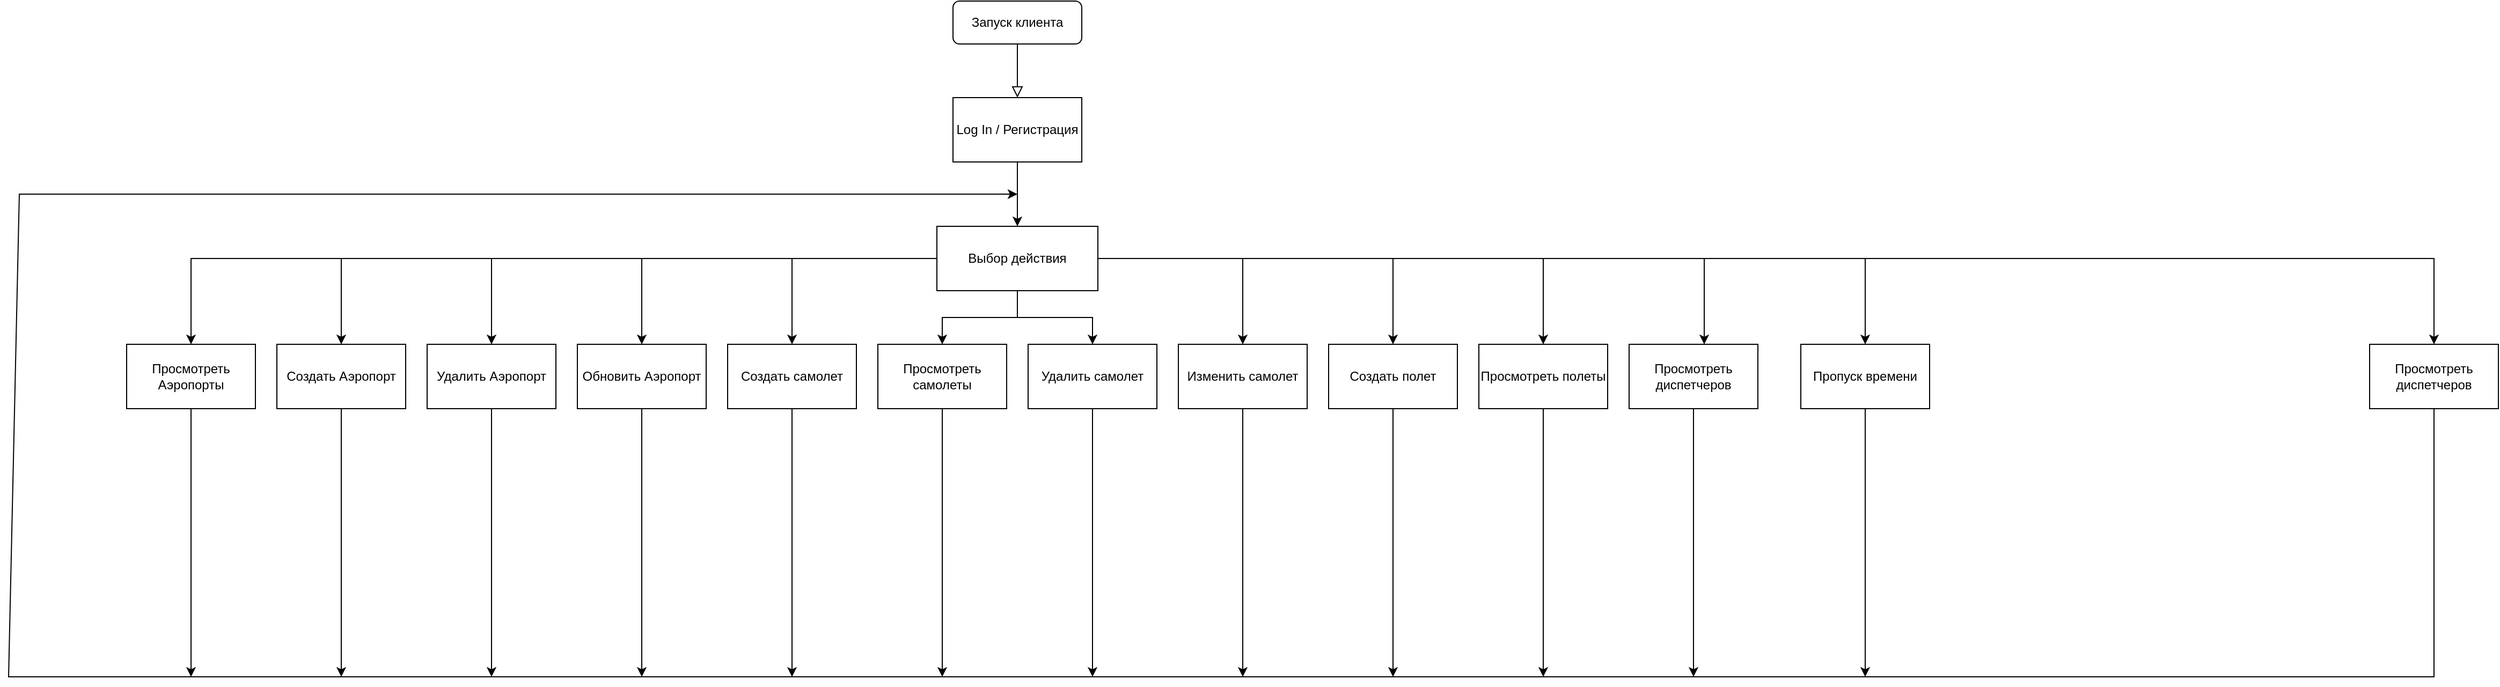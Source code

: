 <mxfile version="24.8.4">
  <diagram id="C5RBs43oDa-KdzZeNtuy" name="Page-1">
    <mxGraphModel dx="2440" dy="653" grid="1" gridSize="10" guides="1" tooltips="1" connect="1" arrows="1" fold="1" page="1" pageScale="1" pageWidth="827" pageHeight="1169" math="0" shadow="0">
      <root>
        <mxCell id="WIyWlLk6GJQsqaUBKTNV-0" />
        <mxCell id="WIyWlLk6GJQsqaUBKTNV-1" parent="WIyWlLk6GJQsqaUBKTNV-0" />
        <mxCell id="WIyWlLk6GJQsqaUBKTNV-2" value="" style="rounded=0;html=1;jettySize=auto;orthogonalLoop=1;fontSize=11;endArrow=block;endFill=0;endSize=8;strokeWidth=1;shadow=0;labelBackgroundColor=none;edgeStyle=orthogonalEdgeStyle;" parent="WIyWlLk6GJQsqaUBKTNV-1" source="WIyWlLk6GJQsqaUBKTNV-3" edge="1">
          <mxGeometry relative="1" as="geometry">
            <mxPoint x="370" y="100" as="targetPoint" />
          </mxGeometry>
        </mxCell>
        <mxCell id="WIyWlLk6GJQsqaUBKTNV-3" value="Запуск клиента" style="rounded=1;whiteSpace=wrap;html=1;fontSize=12;glass=0;strokeWidth=1;shadow=0;" parent="WIyWlLk6GJQsqaUBKTNV-1" vertex="1">
          <mxGeometry x="310" y="10" width="120" height="40" as="geometry" />
        </mxCell>
        <mxCell id="RF6HIcGBYQWFodLnKSyG-0" value="Log In / Регистрация" style="rounded=0;whiteSpace=wrap;html=1;" vertex="1" parent="WIyWlLk6GJQsqaUBKTNV-1">
          <mxGeometry x="310" y="100" width="120" height="60" as="geometry" />
        </mxCell>
        <mxCell id="RF6HIcGBYQWFodLnKSyG-1" value="" style="endArrow=classic;html=1;rounded=0;exitX=0.5;exitY=1;exitDx=0;exitDy=0;" edge="1" parent="WIyWlLk6GJQsqaUBKTNV-1" source="RF6HIcGBYQWFodLnKSyG-0">
          <mxGeometry width="50" height="50" relative="1" as="geometry">
            <mxPoint x="360" y="220" as="sourcePoint" />
            <mxPoint x="370" y="220" as="targetPoint" />
            <Array as="points" />
          </mxGeometry>
        </mxCell>
        <mxCell id="RF6HIcGBYQWFodLnKSyG-21" style="edgeStyle=orthogonalEdgeStyle;rounded=0;orthogonalLoop=1;jettySize=auto;html=1;entryX=0.5;entryY=0;entryDx=0;entryDy=0;" edge="1" parent="WIyWlLk6GJQsqaUBKTNV-1" source="RF6HIcGBYQWFodLnKSyG-2" target="RF6HIcGBYQWFodLnKSyG-97">
          <mxGeometry relative="1" as="geometry">
            <mxPoint x="1630" y="260" as="targetPoint" />
            <Array as="points">
              <mxPoint x="1690" y="250" />
            </Array>
          </mxGeometry>
        </mxCell>
        <mxCell id="RF6HIcGBYQWFodLnKSyG-55" style="edgeStyle=orthogonalEdgeStyle;rounded=0;orthogonalLoop=1;jettySize=auto;html=1;" edge="1" parent="WIyWlLk6GJQsqaUBKTNV-1" source="RF6HIcGBYQWFodLnKSyG-2" target="RF6HIcGBYQWFodLnKSyG-56">
          <mxGeometry relative="1" as="geometry">
            <mxPoint x="-260" y="360" as="targetPoint" />
          </mxGeometry>
        </mxCell>
        <mxCell id="RF6HIcGBYQWFodLnKSyG-84" style="edgeStyle=orthogonalEdgeStyle;rounded=0;orthogonalLoop=1;jettySize=auto;html=1;entryX=0.5;entryY=0;entryDx=0;entryDy=0;" edge="1" parent="WIyWlLk6GJQsqaUBKTNV-1" source="RF6HIcGBYQWFodLnKSyG-2" target="RF6HIcGBYQWFodLnKSyG-82">
          <mxGeometry relative="1" as="geometry" />
        </mxCell>
        <mxCell id="RF6HIcGBYQWFodLnKSyG-85" style="edgeStyle=orthogonalEdgeStyle;rounded=0;orthogonalLoop=1;jettySize=auto;html=1;entryX=0.5;entryY=0;entryDx=0;entryDy=0;" edge="1" parent="WIyWlLk6GJQsqaUBKTNV-1" source="RF6HIcGBYQWFodLnKSyG-2" target="RF6HIcGBYQWFodLnKSyG-74">
          <mxGeometry relative="1" as="geometry" />
        </mxCell>
        <mxCell id="RF6HIcGBYQWFodLnKSyG-2" value="Выбор действия" style="rounded=0;whiteSpace=wrap;html=1;" vertex="1" parent="WIyWlLk6GJQsqaUBKTNV-1">
          <mxGeometry x="295" y="220" width="150" height="60" as="geometry" />
        </mxCell>
        <mxCell id="RF6HIcGBYQWFodLnKSyG-113" style="edgeStyle=orthogonalEdgeStyle;rounded=0;orthogonalLoop=1;jettySize=auto;html=1;exitX=0.5;exitY=1;exitDx=0;exitDy=0;" edge="1" parent="WIyWlLk6GJQsqaUBKTNV-1" source="RF6HIcGBYQWFodLnKSyG-56">
          <mxGeometry relative="1" as="geometry">
            <mxPoint x="-260" y="640" as="targetPoint" />
          </mxGeometry>
        </mxCell>
        <mxCell id="RF6HIcGBYQWFodLnKSyG-56" value="Создать Аэропорт" style="rounded=0;whiteSpace=wrap;html=1;" vertex="1" parent="WIyWlLk6GJQsqaUBKTNV-1">
          <mxGeometry x="-320" y="330" width="120" height="60" as="geometry" />
        </mxCell>
        <mxCell id="RF6HIcGBYQWFodLnKSyG-57" value="" style="endArrow=classic;html=1;rounded=0;" edge="1" parent="WIyWlLk6GJQsqaUBKTNV-1">
          <mxGeometry width="50" height="50" relative="1" as="geometry">
            <mxPoint x="-120" y="250" as="sourcePoint" />
            <mxPoint x="-120" y="330" as="targetPoint" />
          </mxGeometry>
        </mxCell>
        <mxCell id="RF6HIcGBYQWFodLnKSyG-114" style="edgeStyle=orthogonalEdgeStyle;rounded=0;orthogonalLoop=1;jettySize=auto;html=1;" edge="1" parent="WIyWlLk6GJQsqaUBKTNV-1" source="RF6HIcGBYQWFodLnKSyG-59">
          <mxGeometry relative="1" as="geometry">
            <mxPoint x="-120" y="640" as="targetPoint" />
          </mxGeometry>
        </mxCell>
        <mxCell id="RF6HIcGBYQWFodLnKSyG-59" value="Удалить Аэропорт" style="rounded=0;whiteSpace=wrap;html=1;" vertex="1" parent="WIyWlLk6GJQsqaUBKTNV-1">
          <mxGeometry x="-180" y="330" width="120" height="60" as="geometry" />
        </mxCell>
        <mxCell id="RF6HIcGBYQWFodLnKSyG-60" value="" style="endArrow=classic;html=1;rounded=0;" edge="1" parent="WIyWlLk6GJQsqaUBKTNV-1">
          <mxGeometry width="50" height="50" relative="1" as="geometry">
            <mxPoint x="20" y="250" as="sourcePoint" />
            <mxPoint x="20" y="330" as="targetPoint" />
          </mxGeometry>
        </mxCell>
        <mxCell id="RF6HIcGBYQWFodLnKSyG-115" style="edgeStyle=orthogonalEdgeStyle;rounded=0;orthogonalLoop=1;jettySize=auto;html=1;" edge="1" parent="WIyWlLk6GJQsqaUBKTNV-1" source="RF6HIcGBYQWFodLnKSyG-61">
          <mxGeometry relative="1" as="geometry">
            <mxPoint x="20" y="640" as="targetPoint" />
          </mxGeometry>
        </mxCell>
        <mxCell id="RF6HIcGBYQWFodLnKSyG-61" value="Обновить Аэропорт" style="rounded=0;whiteSpace=wrap;html=1;" vertex="1" parent="WIyWlLk6GJQsqaUBKTNV-1">
          <mxGeometry x="-40" y="330" width="120" height="60" as="geometry" />
        </mxCell>
        <mxCell id="RF6HIcGBYQWFodLnKSyG-62" value="" style="endArrow=classic;html=1;rounded=0;" edge="1" parent="WIyWlLk6GJQsqaUBKTNV-1">
          <mxGeometry width="50" height="50" relative="1" as="geometry">
            <mxPoint x="160" y="250" as="sourcePoint" />
            <mxPoint x="160" y="330" as="targetPoint" />
          </mxGeometry>
        </mxCell>
        <mxCell id="RF6HIcGBYQWFodLnKSyG-116" style="edgeStyle=orthogonalEdgeStyle;rounded=0;orthogonalLoop=1;jettySize=auto;html=1;" edge="1" parent="WIyWlLk6GJQsqaUBKTNV-1" source="RF6HIcGBYQWFodLnKSyG-63">
          <mxGeometry relative="1" as="geometry">
            <mxPoint x="160" y="640" as="targetPoint" />
          </mxGeometry>
        </mxCell>
        <mxCell id="RF6HIcGBYQWFodLnKSyG-63" value="Создать самолет" style="rounded=0;whiteSpace=wrap;html=1;" vertex="1" parent="WIyWlLk6GJQsqaUBKTNV-1">
          <mxGeometry x="100" y="330" width="120" height="60" as="geometry" />
        </mxCell>
        <mxCell id="RF6HIcGBYQWFodLnKSyG-72" value="" style="endArrow=classic;html=1;rounded=0;" edge="1" parent="WIyWlLk6GJQsqaUBKTNV-1">
          <mxGeometry width="50" height="50" relative="1" as="geometry">
            <mxPoint x="-260" y="250" as="sourcePoint" />
            <mxPoint x="-400" y="330" as="targetPoint" />
            <Array as="points">
              <mxPoint x="-400" y="250" />
            </Array>
          </mxGeometry>
        </mxCell>
        <mxCell id="RF6HIcGBYQWFodLnKSyG-112" style="edgeStyle=orthogonalEdgeStyle;rounded=0;orthogonalLoop=1;jettySize=auto;html=1;" edge="1" parent="WIyWlLk6GJQsqaUBKTNV-1" source="RF6HIcGBYQWFodLnKSyG-73">
          <mxGeometry relative="1" as="geometry">
            <mxPoint x="-400.0" y="640" as="targetPoint" />
          </mxGeometry>
        </mxCell>
        <mxCell id="RF6HIcGBYQWFodLnKSyG-73" value="Просмотреть Аэропорты" style="rounded=0;whiteSpace=wrap;html=1;" vertex="1" parent="WIyWlLk6GJQsqaUBKTNV-1">
          <mxGeometry x="-460" y="330" width="120" height="60" as="geometry" />
        </mxCell>
        <mxCell id="RF6HIcGBYQWFodLnKSyG-118" style="edgeStyle=orthogonalEdgeStyle;rounded=0;orthogonalLoop=1;jettySize=auto;html=1;" edge="1" parent="WIyWlLk6GJQsqaUBKTNV-1" source="RF6HIcGBYQWFodLnKSyG-74">
          <mxGeometry relative="1" as="geometry">
            <mxPoint x="440" y="640" as="targetPoint" />
          </mxGeometry>
        </mxCell>
        <mxCell id="RF6HIcGBYQWFodLnKSyG-74" value="Удалить самолет" style="rounded=0;whiteSpace=wrap;html=1;" vertex="1" parent="WIyWlLk6GJQsqaUBKTNV-1">
          <mxGeometry x="380" y="330" width="120" height="60" as="geometry" />
        </mxCell>
        <mxCell id="RF6HIcGBYQWFodLnKSyG-75" value="" style="endArrow=classic;html=1;rounded=0;" edge="1" parent="WIyWlLk6GJQsqaUBKTNV-1">
          <mxGeometry width="50" height="50" relative="1" as="geometry">
            <mxPoint x="580" y="250" as="sourcePoint" />
            <mxPoint x="580" y="330" as="targetPoint" />
          </mxGeometry>
        </mxCell>
        <mxCell id="RF6HIcGBYQWFodLnKSyG-119" style="edgeStyle=orthogonalEdgeStyle;rounded=0;orthogonalLoop=1;jettySize=auto;html=1;" edge="1" parent="WIyWlLk6GJQsqaUBKTNV-1" source="RF6HIcGBYQWFodLnKSyG-76">
          <mxGeometry relative="1" as="geometry">
            <mxPoint x="580" y="640" as="targetPoint" />
          </mxGeometry>
        </mxCell>
        <mxCell id="RF6HIcGBYQWFodLnKSyG-76" value="Изменить самолет" style="rounded=0;whiteSpace=wrap;html=1;" vertex="1" parent="WIyWlLk6GJQsqaUBKTNV-1">
          <mxGeometry x="520" y="330" width="120" height="60" as="geometry" />
        </mxCell>
        <mxCell id="RF6HIcGBYQWFodLnKSyG-77" value="" style="endArrow=classic;html=1;rounded=0;" edge="1" parent="WIyWlLk6GJQsqaUBKTNV-1">
          <mxGeometry width="50" height="50" relative="1" as="geometry">
            <mxPoint x="720" y="250" as="sourcePoint" />
            <mxPoint x="720" y="330" as="targetPoint" />
          </mxGeometry>
        </mxCell>
        <mxCell id="RF6HIcGBYQWFodLnKSyG-120" style="edgeStyle=orthogonalEdgeStyle;rounded=0;orthogonalLoop=1;jettySize=auto;html=1;" edge="1" parent="WIyWlLk6GJQsqaUBKTNV-1" source="RF6HIcGBYQWFodLnKSyG-78">
          <mxGeometry relative="1" as="geometry">
            <mxPoint x="720" y="640" as="targetPoint" />
          </mxGeometry>
        </mxCell>
        <mxCell id="RF6HIcGBYQWFodLnKSyG-78" value="Создать полет" style="rounded=0;whiteSpace=wrap;html=1;" vertex="1" parent="WIyWlLk6GJQsqaUBKTNV-1">
          <mxGeometry x="660" y="330" width="120" height="60" as="geometry" />
        </mxCell>
        <mxCell id="RF6HIcGBYQWFodLnKSyG-79" value="" style="endArrow=classic;html=1;rounded=0;" edge="1" parent="WIyWlLk6GJQsqaUBKTNV-1">
          <mxGeometry width="50" height="50" relative="1" as="geometry">
            <mxPoint x="860" y="250" as="sourcePoint" />
            <mxPoint x="860" y="330" as="targetPoint" />
          </mxGeometry>
        </mxCell>
        <mxCell id="RF6HIcGBYQWFodLnKSyG-121" style="edgeStyle=orthogonalEdgeStyle;rounded=0;orthogonalLoop=1;jettySize=auto;html=1;" edge="1" parent="WIyWlLk6GJQsqaUBKTNV-1" source="RF6HIcGBYQWFodLnKSyG-80">
          <mxGeometry relative="1" as="geometry">
            <mxPoint x="860" y="640" as="targetPoint" />
          </mxGeometry>
        </mxCell>
        <mxCell id="RF6HIcGBYQWFodLnKSyG-80" value="Просмотреть полеты" style="rounded=0;whiteSpace=wrap;html=1;" vertex="1" parent="WIyWlLk6GJQsqaUBKTNV-1">
          <mxGeometry x="800" y="330" width="120" height="60" as="geometry" />
        </mxCell>
        <mxCell id="RF6HIcGBYQWFodLnKSyG-117" style="edgeStyle=orthogonalEdgeStyle;rounded=0;orthogonalLoop=1;jettySize=auto;html=1;" edge="1" parent="WIyWlLk6GJQsqaUBKTNV-1" source="RF6HIcGBYQWFodLnKSyG-82">
          <mxGeometry relative="1" as="geometry">
            <mxPoint x="300" y="640" as="targetPoint" />
          </mxGeometry>
        </mxCell>
        <mxCell id="RF6HIcGBYQWFodLnKSyG-82" value="Просмотреть самолеты" style="rounded=0;whiteSpace=wrap;html=1;" vertex="1" parent="WIyWlLk6GJQsqaUBKTNV-1">
          <mxGeometry x="240" y="330" width="120" height="60" as="geometry" />
        </mxCell>
        <mxCell id="RF6HIcGBYQWFodLnKSyG-92" value="" style="endArrow=classic;html=1;rounded=0;" edge="1" parent="WIyWlLk6GJQsqaUBKTNV-1">
          <mxGeometry width="50" height="50" relative="1" as="geometry">
            <mxPoint x="1010" y="250" as="sourcePoint" />
            <mxPoint x="1010" y="330" as="targetPoint" />
          </mxGeometry>
        </mxCell>
        <mxCell id="RF6HIcGBYQWFodLnKSyG-122" style="edgeStyle=orthogonalEdgeStyle;rounded=0;orthogonalLoop=1;jettySize=auto;html=1;" edge="1" parent="WIyWlLk6GJQsqaUBKTNV-1" source="RF6HIcGBYQWFodLnKSyG-93">
          <mxGeometry relative="1" as="geometry">
            <mxPoint x="1000" y="640" as="targetPoint" />
          </mxGeometry>
        </mxCell>
        <mxCell id="RF6HIcGBYQWFodLnKSyG-93" value="Просмотреть диспетчеров" style="rounded=0;whiteSpace=wrap;html=1;" vertex="1" parent="WIyWlLk6GJQsqaUBKTNV-1">
          <mxGeometry x="940" y="330" width="120" height="60" as="geometry" />
        </mxCell>
        <mxCell id="RF6HIcGBYQWFodLnKSyG-97" value="Просмотреть диспетчеров" style="rounded=0;whiteSpace=wrap;html=1;" vertex="1" parent="WIyWlLk6GJQsqaUBKTNV-1">
          <mxGeometry x="1630" y="330" width="120" height="60" as="geometry" />
        </mxCell>
        <mxCell id="RF6HIcGBYQWFodLnKSyG-109" value="" style="endArrow=classic;html=1;rounded=0;" edge="1" parent="WIyWlLk6GJQsqaUBKTNV-1">
          <mxGeometry width="50" height="50" relative="1" as="geometry">
            <mxPoint x="1160" y="250" as="sourcePoint" />
            <mxPoint x="1160" y="330" as="targetPoint" />
          </mxGeometry>
        </mxCell>
        <mxCell id="RF6HIcGBYQWFodLnKSyG-123" style="edgeStyle=orthogonalEdgeStyle;rounded=0;orthogonalLoop=1;jettySize=auto;html=1;" edge="1" parent="WIyWlLk6GJQsqaUBKTNV-1" source="RF6HIcGBYQWFodLnKSyG-110">
          <mxGeometry relative="1" as="geometry">
            <mxPoint x="1160" y="640" as="targetPoint" />
          </mxGeometry>
        </mxCell>
        <mxCell id="RF6HIcGBYQWFodLnKSyG-110" value="Пропуск времени" style="rounded=0;whiteSpace=wrap;html=1;" vertex="1" parent="WIyWlLk6GJQsqaUBKTNV-1">
          <mxGeometry x="1100" y="330" width="120" height="60" as="geometry" />
        </mxCell>
        <mxCell id="RF6HIcGBYQWFodLnKSyG-111" value="" style="endArrow=classic;html=1;rounded=0;exitX=0.5;exitY=1;exitDx=0;exitDy=0;" edge="1" parent="WIyWlLk6GJQsqaUBKTNV-1" source="RF6HIcGBYQWFodLnKSyG-97">
          <mxGeometry width="50" height="50" relative="1" as="geometry">
            <mxPoint x="1690" y="640" as="sourcePoint" />
            <mxPoint x="370" y="190" as="targetPoint" />
            <Array as="points">
              <mxPoint x="1690" y="640" />
              <mxPoint x="-570" y="640" />
              <mxPoint x="-560" y="190" />
            </Array>
          </mxGeometry>
        </mxCell>
      </root>
    </mxGraphModel>
  </diagram>
</mxfile>
